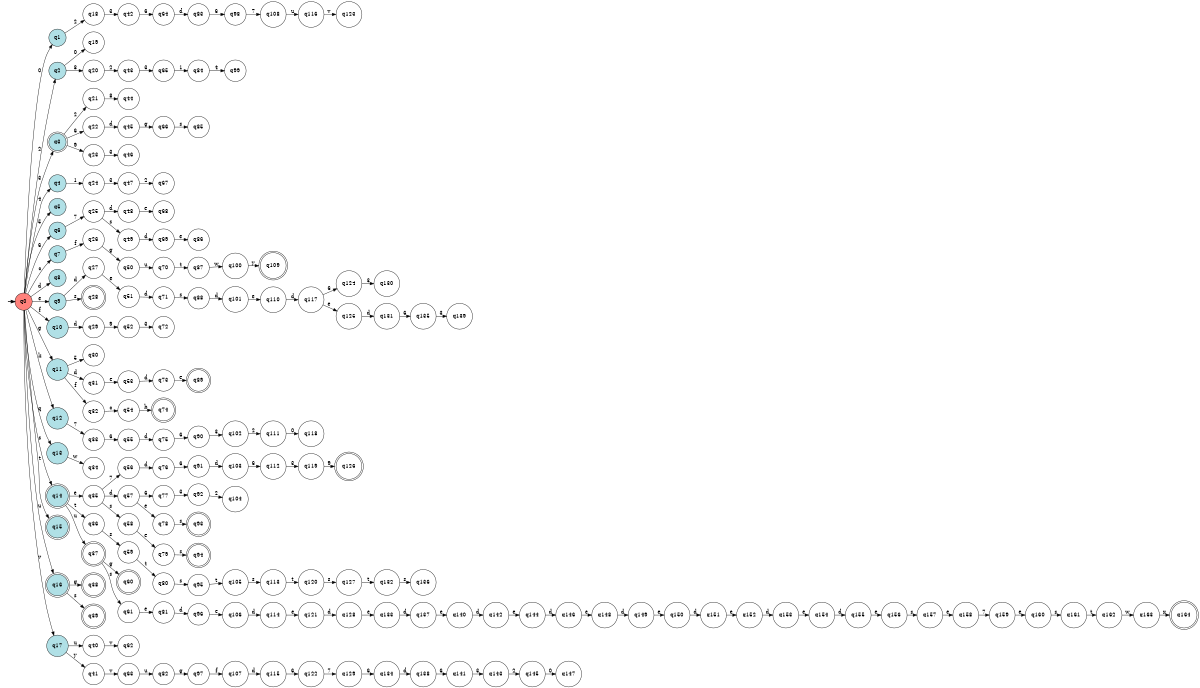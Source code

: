 digraph APTAALF {
__start0 [style = invis, shape = none, label = "", width = 0, height = 0];

rankdir=LR;
size="8,5";

s0 [style="filled", color="black", fillcolor="#ff817b" shape="circle", label="q0"];
s1 [style="filled", color="black", fillcolor="powderblue" shape="circle", label="q1"];
s2 [style="filled", color="black", fillcolor="powderblue" shape="circle", label="q2"];
s3 [style="rounded,filled", color="black", fillcolor="powderblue" shape="doublecircle", label="q3"];
s4 [style="filled", color="black", fillcolor="powderblue" shape="circle", label="q4"];
s5 [style="filled", color="black", fillcolor="powderblue" shape="circle", label="q5"];
s6 [style="filled", color="black", fillcolor="powderblue" shape="circle", label="q6"];
s7 [style="filled", color="black", fillcolor="powderblue" shape="circle", label="q7"];
s8 [style="filled", color="black", fillcolor="powderblue" shape="circle", label="q8"];
s9 [style="filled", color="black", fillcolor="powderblue" shape="circle", label="q9"];
s10 [style="filled", color="black", fillcolor="powderblue" shape="circle", label="q10"];
s11 [style="filled", color="black", fillcolor="powderblue" shape="circle", label="q11"];
s12 [style="filled", color="black", fillcolor="powderblue" shape="circle", label="q12"];
s13 [style="filled", color="black", fillcolor="powderblue" shape="circle", label="q13"];
s14 [style="rounded,filled", color="black", fillcolor="powderblue" shape="doublecircle", label="q14"];
s15 [style="rounded,filled", color="black", fillcolor="powderblue" shape="doublecircle", label="q15"];
s16 [style="rounded,filled", color="black", fillcolor="powderblue" shape="doublecircle", label="q16"];
s17 [style="filled", color="black", fillcolor="powderblue" shape="circle", label="q17"];
s18 [style="filled", color="black", fillcolor="white" shape="circle", label="q18"];
s19 [style="filled", color="black", fillcolor="white" shape="circle", label="q19"];
s20 [style="filled", color="black", fillcolor="white" shape="circle", label="q20"];
s21 [style="filled", color="black", fillcolor="white" shape="circle", label="q21"];
s22 [style="filled", color="black", fillcolor="white" shape="circle", label="q22"];
s23 [style="filled", color="black", fillcolor="white" shape="circle", label="q23"];
s24 [style="filled", color="black", fillcolor="white" shape="circle", label="q24"];
s25 [style="filled", color="black", fillcolor="white" shape="circle", label="q25"];
s26 [style="filled", color="black", fillcolor="white" shape="circle", label="q26"];
s27 [style="filled", color="black", fillcolor="white" shape="circle", label="q27"];
s28 [style="rounded,filled", color="black", fillcolor="white" shape="doublecircle", label="q28"];
s29 [style="filled", color="black", fillcolor="white" shape="circle", label="q29"];
s30 [style="filled", color="black", fillcolor="white" shape="circle", label="q30"];
s31 [style="filled", color="black", fillcolor="white" shape="circle", label="q31"];
s32 [style="filled", color="black", fillcolor="white" shape="circle", label="q32"];
s33 [style="filled", color="black", fillcolor="white" shape="circle", label="q33"];
s34 [style="filled", color="black", fillcolor="white" shape="circle", label="q34"];
s35 [style="filled", color="black", fillcolor="white" shape="circle", label="q35"];
s36 [style="filled", color="black", fillcolor="white" shape="circle", label="q36"];
s37 [style="rounded,filled", color="black", fillcolor="white" shape="doublecircle", label="q37"];
s38 [style="rounded,filled", color="black", fillcolor="white" shape="doublecircle", label="q38"];
s39 [style="rounded,filled", color="black", fillcolor="white" shape="doublecircle", label="q39"];
s40 [style="filled", color="black", fillcolor="white" shape="circle", label="q40"];
s41 [style="filled", color="black", fillcolor="white" shape="circle", label="q41"];
s42 [style="filled", color="black", fillcolor="white" shape="circle", label="q42"];
s43 [style="filled", color="black", fillcolor="white" shape="circle", label="q43"];
s44 [style="filled", color="black", fillcolor="white" shape="circle", label="q44"];
s45 [style="filled", color="black", fillcolor="white" shape="circle", label="q45"];
s46 [style="filled", color="black", fillcolor="white" shape="circle", label="q46"];
s47 [style="filled", color="black", fillcolor="white" shape="circle", label="q47"];
s48 [style="filled", color="black", fillcolor="white" shape="circle", label="q48"];
s49 [style="filled", color="black", fillcolor="white" shape="circle", label="q49"];
s50 [style="filled", color="black", fillcolor="white" shape="circle", label="q50"];
s51 [style="filled", color="black", fillcolor="white" shape="circle", label="q51"];
s52 [style="filled", color="black", fillcolor="white" shape="circle", label="q52"];
s53 [style="filled", color="black", fillcolor="white" shape="circle", label="q53"];
s54 [style="filled", color="black", fillcolor="white" shape="circle", label="q54"];
s55 [style="filled", color="black", fillcolor="white" shape="circle", label="q55"];
s56 [style="filled", color="black", fillcolor="white" shape="circle", label="q56"];
s57 [style="filled", color="black", fillcolor="white" shape="circle", label="q57"];
s58 [style="filled", color="black", fillcolor="white" shape="circle", label="q58"];
s59 [style="filled", color="black", fillcolor="white" shape="circle", label="q59"];
s60 [style="rounded,filled", color="black", fillcolor="white" shape="doublecircle", label="q60"];
s61 [style="filled", color="black", fillcolor="white" shape="circle", label="q61"];
s62 [style="filled", color="black", fillcolor="white" shape="circle", label="q62"];
s63 [style="filled", color="black", fillcolor="white" shape="circle", label="q63"];
s64 [style="filled", color="black", fillcolor="white" shape="circle", label="q64"];
s65 [style="filled", color="black", fillcolor="white" shape="circle", label="q65"];
s66 [style="filled", color="black", fillcolor="white" shape="circle", label="q66"];
s67 [style="filled", color="black", fillcolor="white" shape="circle", label="q67"];
s68 [style="filled", color="black", fillcolor="white" shape="circle", label="q68"];
s69 [style="filled", color="black", fillcolor="white" shape="circle", label="q69"];
s70 [style="filled", color="black", fillcolor="white" shape="circle", label="q70"];
s71 [style="filled", color="black", fillcolor="white" shape="circle", label="q71"];
s72 [style="filled", color="black", fillcolor="white" shape="circle", label="q72"];
s73 [style="filled", color="black", fillcolor="white" shape="circle", label="q73"];
s74 [style="rounded,filled", color="black", fillcolor="white" shape="doublecircle", label="q74"];
s75 [style="filled", color="black", fillcolor="white" shape="circle", label="q75"];
s76 [style="filled", color="black", fillcolor="white" shape="circle", label="q76"];
s77 [style="filled", color="black", fillcolor="white" shape="circle", label="q77"];
s78 [style="filled", color="black", fillcolor="white" shape="circle", label="q78"];
s79 [style="filled", color="black", fillcolor="white" shape="circle", label="q79"];
s80 [style="filled", color="black", fillcolor="white" shape="circle", label="q80"];
s81 [style="filled", color="black", fillcolor="white" shape="circle", label="q81"];
s82 [style="filled", color="black", fillcolor="white" shape="circle", label="q82"];
s83 [style="filled", color="black", fillcolor="white" shape="circle", label="q83"];
s84 [style="filled", color="black", fillcolor="white" shape="circle", label="q84"];
s85 [style="filled", color="black", fillcolor="white" shape="circle", label="q85"];
s86 [style="filled", color="black", fillcolor="white" shape="circle", label="q86"];
s87 [style="filled", color="black", fillcolor="white" shape="circle", label="q87"];
s88 [style="filled", color="black", fillcolor="white" shape="circle", label="q88"];
s89 [style="rounded,filled", color="black", fillcolor="white" shape="doublecircle", label="q89"];
s90 [style="filled", color="black", fillcolor="white" shape="circle", label="q90"];
s91 [style="filled", color="black", fillcolor="white" shape="circle", label="q91"];
s92 [style="filled", color="black", fillcolor="white" shape="circle", label="q92"];
s93 [style="rounded,filled", color="black", fillcolor="white" shape="doublecircle", label="q93"];
s94 [style="rounded,filled", color="black", fillcolor="white" shape="doublecircle", label="q94"];
s95 [style="filled", color="black", fillcolor="white" shape="circle", label="q95"];
s96 [style="filled", color="black", fillcolor="white" shape="circle", label="q96"];
s97 [style="filled", color="black", fillcolor="white" shape="circle", label="q97"];
s98 [style="filled", color="black", fillcolor="white" shape="circle", label="q98"];
s99 [style="filled", color="black", fillcolor="white" shape="circle", label="q99"];
s100 [style="filled", color="black", fillcolor="white" shape="circle", label="q100"];
s101 [style="filled", color="black", fillcolor="white" shape="circle", label="q101"];
s102 [style="filled", color="black", fillcolor="white" shape="circle", label="q102"];
s103 [style="filled", color="black", fillcolor="white" shape="circle", label="q103"];
s104 [style="filled", color="black", fillcolor="white" shape="circle", label="q104"];
s105 [style="filled", color="black", fillcolor="white" shape="circle", label="q105"];
s106 [style="filled", color="black", fillcolor="white" shape="circle", label="q106"];
s107 [style="filled", color="black", fillcolor="white" shape="circle", label="q107"];
s108 [style="filled", color="black", fillcolor="white" shape="circle", label="q108"];
s109 [style="rounded,filled", color="black", fillcolor="white" shape="doublecircle", label="q109"];
s110 [style="filled", color="black", fillcolor="white" shape="circle", label="q110"];
s111 [style="filled", color="black", fillcolor="white" shape="circle", label="q111"];
s112 [style="filled", color="black", fillcolor="white" shape="circle", label="q112"];
s113 [style="filled", color="black", fillcolor="white" shape="circle", label="q113"];
s114 [style="filled", color="black", fillcolor="white" shape="circle", label="q114"];
s115 [style="filled", color="black", fillcolor="white" shape="circle", label="q115"];
s116 [style="filled", color="black", fillcolor="white" shape="circle", label="q116"];
s117 [style="filled", color="black", fillcolor="white" shape="circle", label="q117"];
s118 [style="filled", color="black", fillcolor="white" shape="circle", label="q118"];
s119 [style="filled", color="black", fillcolor="white" shape="circle", label="q119"];
s120 [style="filled", color="black", fillcolor="white" shape="circle", label="q120"];
s121 [style="filled", color="black", fillcolor="white" shape="circle", label="q121"];
s122 [style="filled", color="black", fillcolor="white" shape="circle", label="q122"];
s123 [style="filled", color="black", fillcolor="white" shape="circle", label="q123"];
s124 [style="filled", color="black", fillcolor="white" shape="circle", label="q124"];
s125 [style="filled", color="black", fillcolor="white" shape="circle", label="q125"];
s126 [style="rounded,filled", color="black", fillcolor="white" shape="doublecircle", label="q126"];
s127 [style="filled", color="black", fillcolor="white" shape="circle", label="q127"];
s128 [style="filled", color="black", fillcolor="white" shape="circle", label="q128"];
s129 [style="filled", color="black", fillcolor="white" shape="circle", label="q129"];
s130 [style="filled", color="black", fillcolor="white" shape="circle", label="q130"];
s131 [style="filled", color="black", fillcolor="white" shape="circle", label="q131"];
s132 [style="filled", color="black", fillcolor="white" shape="circle", label="q132"];
s133 [style="filled", color="black", fillcolor="white" shape="circle", label="q133"];
s134 [style="filled", color="black", fillcolor="white" shape="circle", label="q134"];
s135 [style="filled", color="black", fillcolor="white" shape="circle", label="q135"];
s136 [style="filled", color="black", fillcolor="white" shape="circle", label="q136"];
s137 [style="filled", color="black", fillcolor="white" shape="circle", label="q137"];
s138 [style="filled", color="black", fillcolor="white" shape="circle", label="q138"];
s139 [style="filled", color="black", fillcolor="white" shape="circle", label="q139"];
s140 [style="filled", color="black", fillcolor="white" shape="circle", label="q140"];
s141 [style="filled", color="black", fillcolor="white" shape="circle", label="q141"];
s142 [style="filled", color="black", fillcolor="white" shape="circle", label="q142"];
s143 [style="filled", color="black", fillcolor="white" shape="circle", label="q143"];
s144 [style="filled", color="black", fillcolor="white" shape="circle", label="q144"];
s145 [style="filled", color="black", fillcolor="white" shape="circle", label="q145"];
s146 [style="filled", color="black", fillcolor="white" shape="circle", label="q146"];
s147 [style="filled", color="black", fillcolor="white" shape="circle", label="q147"];
s148 [style="filled", color="black", fillcolor="white" shape="circle", label="q148"];
s149 [style="filled", color="black", fillcolor="white" shape="circle", label="q149"];
s150 [style="filled", color="black", fillcolor="white" shape="circle", label="q150"];
s151 [style="filled", color="black", fillcolor="white" shape="circle", label="q151"];
s152 [style="filled", color="black", fillcolor="white" shape="circle", label="q152"];
s153 [style="filled", color="black", fillcolor="white" shape="circle", label="q153"];
s154 [style="filled", color="black", fillcolor="white" shape="circle", label="q154"];
s155 [style="filled", color="black", fillcolor="white" shape="circle", label="q155"];
s156 [style="filled", color="black", fillcolor="white" shape="circle", label="q156"];
s157 [style="filled", color="black", fillcolor="white" shape="circle", label="q157"];
s158 [style="filled", color="black", fillcolor="white" shape="circle", label="q158"];
s159 [style="filled", color="black", fillcolor="white" shape="circle", label="q159"];
s160 [style="filled", color="black", fillcolor="white" shape="circle", label="q160"];
s161 [style="filled", color="black", fillcolor="white" shape="circle", label="q161"];
s162 [style="filled", color="black", fillcolor="white" shape="circle", label="q162"];
s163 [style="filled", color="black", fillcolor="white" shape="circle", label="q163"];
s164 [style="rounded,filled", color="black", fillcolor="white" shape="doublecircle", label="q164"];
subgraph cluster_main { 
	graph [pad=".75", ranksep="0.15", nodesep="0.15"];
	 style=invis; 
	__start0 -> s0 [penwidth=2];
}
s0 -> s1 [label="0"];
s0 -> s2 [label="2"];
s0 -> s3 [label="3"];
s0 -> s4 [label="4"];
s0 -> s5 [label="5"];
s0 -> s6 [label="6"];
s0 -> s7 [label="c"];
s0 -> s8 [label="d"];
s0 -> s9 [label="e"];
s0 -> s10 [label="f"];
s0 -> s11 [label="g"];
s0 -> s12 [label="k"];
s0 -> s13 [label="q"];
s0 -> s14 [label="s"];
s0 -> s15 [label="t"];
s0 -> s16 [label="u"];
s0 -> s17 [label="v"];
s1 -> s18 [label="2"];
s2 -> s19 [label="0"];
s2 -> s20 [label="8"];
s3 -> s21 [label="2"];
s3 -> s22 [label="6"];
s3 -> s23 [label="9"];
s4 -> s24 [label="1"];
s6 -> s25 [label="7"];
s7 -> s26 [label="f"];
s9 -> s27 [label="d"];
s9 -> s28 [label="s"];
s10 -> s29 [label="d"];
s11 -> s30 [label="5"];
s11 -> s31 [label="d"];
s11 -> s32 [label="f"];
s12 -> s33 [label="7"];
s13 -> s34 [label="w"];
s14 -> s35 [label="e"];
s14 -> s36 [label="t"];
s14 -> s37 [label="u"];
s16 -> s38 [label="g"];
s16 -> s39 [label="s"];
s17 -> s40 [label="u"];
s17 -> s41 [label="y"];
s18 -> s42 [label="3"];
s20 -> s43 [label="2"];
s21 -> s44 [label="8"];
s22 -> s45 [label="d"];
s23 -> s46 [label="3"];
s24 -> s47 [label="3"];
s25 -> s48 [label="d"];
s25 -> s49 [label="s"];
s26 -> s50 [label="g"];
s27 -> s51 [label="e"];
s29 -> s52 [label="9"];
s31 -> s53 [label="e"];
s32 -> s54 [label="c"];
s33 -> s55 [label="6"];
s35 -> s56 [label="7"];
s35 -> s57 [label="d"];
s35 -> s58 [label="s"];
s36 -> s59 [label="s"];
s37 -> s60 [label="g"];
s37 -> s61 [label="s"];
s40 -> s62 [label="v"];
s41 -> s63 [label="v"];
s42 -> s64 [label="6"];
s43 -> s65 [label="3"];
s45 -> s66 [label="g"];
s47 -> s67 [label="2"];
s48 -> s68 [label="e"];
s49 -> s69 [label="d"];
s50 -> s70 [label="u"];
s51 -> s71 [label="d"];
s52 -> s72 [label="3"];
s53 -> s73 [label="d"];
s54 -> s74 [label="b"];
s55 -> s75 [label="d"];
s56 -> s76 [label="d"];
s57 -> s77 [label="6"];
s57 -> s78 [label="e"];
s58 -> s79 [label="e"];
s59 -> s80 [label="t"];
s61 -> s81 [label="e"];
s63 -> s82 [label="u"];
s64 -> s83 [label="d"];
s65 -> s84 [label="1"];
s66 -> s85 [label="s"];
s69 -> s86 [label="e"];
s70 -> s87 [label="t"];
s71 -> s88 [label="s"];
s73 -> s89 [label="e"];
s75 -> s90 [label="6"];
s76 -> s91 [label="6"];
s77 -> s92 [label="3"];
s78 -> s93 [label="s"];
s79 -> s94 [label="s"];
s80 -> s95 [label="s"];
s81 -> s96 [label="d"];
s82 -> s97 [label="g"];
s83 -> s98 [label="6"];
s84 -> s99 [label="4"];
s87 -> s100 [label="w"];
s88 -> s101 [label="d"];
s90 -> s102 [label="3"];
s91 -> s103 [label="d"];
s92 -> s104 [label="2"];
s95 -> s105 [label="t"];
s96 -> s106 [label="e"];
s97 -> s107 [label="f"];
s98 -> s108 [label="7"];
s100 -> s109 [label="y"];
s101 -> s110 [label="e"];
s102 -> s111 [label="2"];
s103 -> s112 [label="6"];
s105 -> s113 [label="s"];
s106 -> s114 [label="d"];
s107 -> s115 [label="d"];
s108 -> s116 [label="u"];
s110 -> s117 [label="d"];
s111 -> s118 [label="0"];
s112 -> s119 [label="3"];
s113 -> s120 [label="t"];
s114 -> s121 [label="e"];
s115 -> s122 [label="6"];
s116 -> s123 [label="v"];
s117 -> s124 [label="6"];
s117 -> s125 [label="e"];
s119 -> s126 [label="9"];
s120 -> s127 [label="s"];
s121 -> s128 [label="d"];
s122 -> s129 [label="7"];
s124 -> s130 [label="3"];
s125 -> s131 [label="d"];
s127 -> s132 [label="t"];
s128 -> s133 [label="e"];
s129 -> s134 [label="6"];
s131 -> s135 [label="6"];
s132 -> s136 [label="s"];
s133 -> s137 [label="d"];
s134 -> s138 [label="d"];
s135 -> s139 [label="3"];
s137 -> s140 [label="e"];
s138 -> s141 [label="6"];
s140 -> s142 [label="d"];
s141 -> s143 [label="3"];
s142 -> s144 [label="e"];
s143 -> s145 [label="2"];
s144 -> s146 [label="d"];
s145 -> s147 [label="0"];
s146 -> s148 [label="e"];
s148 -> s149 [label="d"];
s149 -> s150 [label="e"];
s150 -> s151 [label="d"];
s151 -> s152 [label="e"];
s152 -> s153 [label="d"];
s153 -> s154 [label="e"];
s154 -> s155 [label="d"];
s155 -> s156 [label="e"];
s156 -> s157 [label="s"];
s157 -> s158 [label="e"];
s158 -> s159 [label="7"];
s159 -> s160 [label="e"];
s160 -> s161 [label="s"];
s161 -> s162 [label="t"];
s162 -> s163 [label="w"];
s163 -> s164 [label="x"];

}